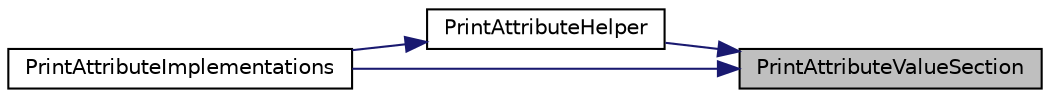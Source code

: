 digraph "PrintAttributeValueSection"
{
 // LATEX_PDF_SIZE
  edge [fontname="Helvetica",fontsize="10",labelfontname="Helvetica",labelfontsize="10"];
  node [fontname="Helvetica",fontsize="10",shape=record];
  rankdir="RL";
  Node1 [label="PrintAttributeValueSection",height=0.2,width=0.4,color="black", fillcolor="grey75", style="filled", fontcolor="black",tooltip="Print the section definition for an AttributeValue."];
  Node1 -> Node2 [dir="back",color="midnightblue",fontsize="10",style="solid",fontname="Helvetica"];
  Node2 [label="PrintAttributeHelper",height=0.2,width=0.4,color="black", fillcolor="white", style="filled",URL="$print-introspected-doxygen_8cc.html#a48f2295ab01c70e098c9003cc7a63638",tooltip="Print documentation corresponding to use of the ATTRIBUTE_HELPER_HEADER macro or ATTRIBUTE_VALUE_DEFI..."];
  Node2 -> Node3 [dir="back",color="midnightblue",fontsize="10",style="solid",fontname="Helvetica"];
  Node3 [label="PrintAttributeImplementations",height=0.2,width=0.4,color="black", fillcolor="white", style="filled",URL="$print-introspected-doxygen_8cc.html#a9a91ec3f5b65207a9c9ecec523ce7b0d",tooltip="Print documentation for Attribute implementations."];
  Node1 -> Node3 [dir="back",color="midnightblue",fontsize="10",style="solid",fontname="Helvetica"];
}
